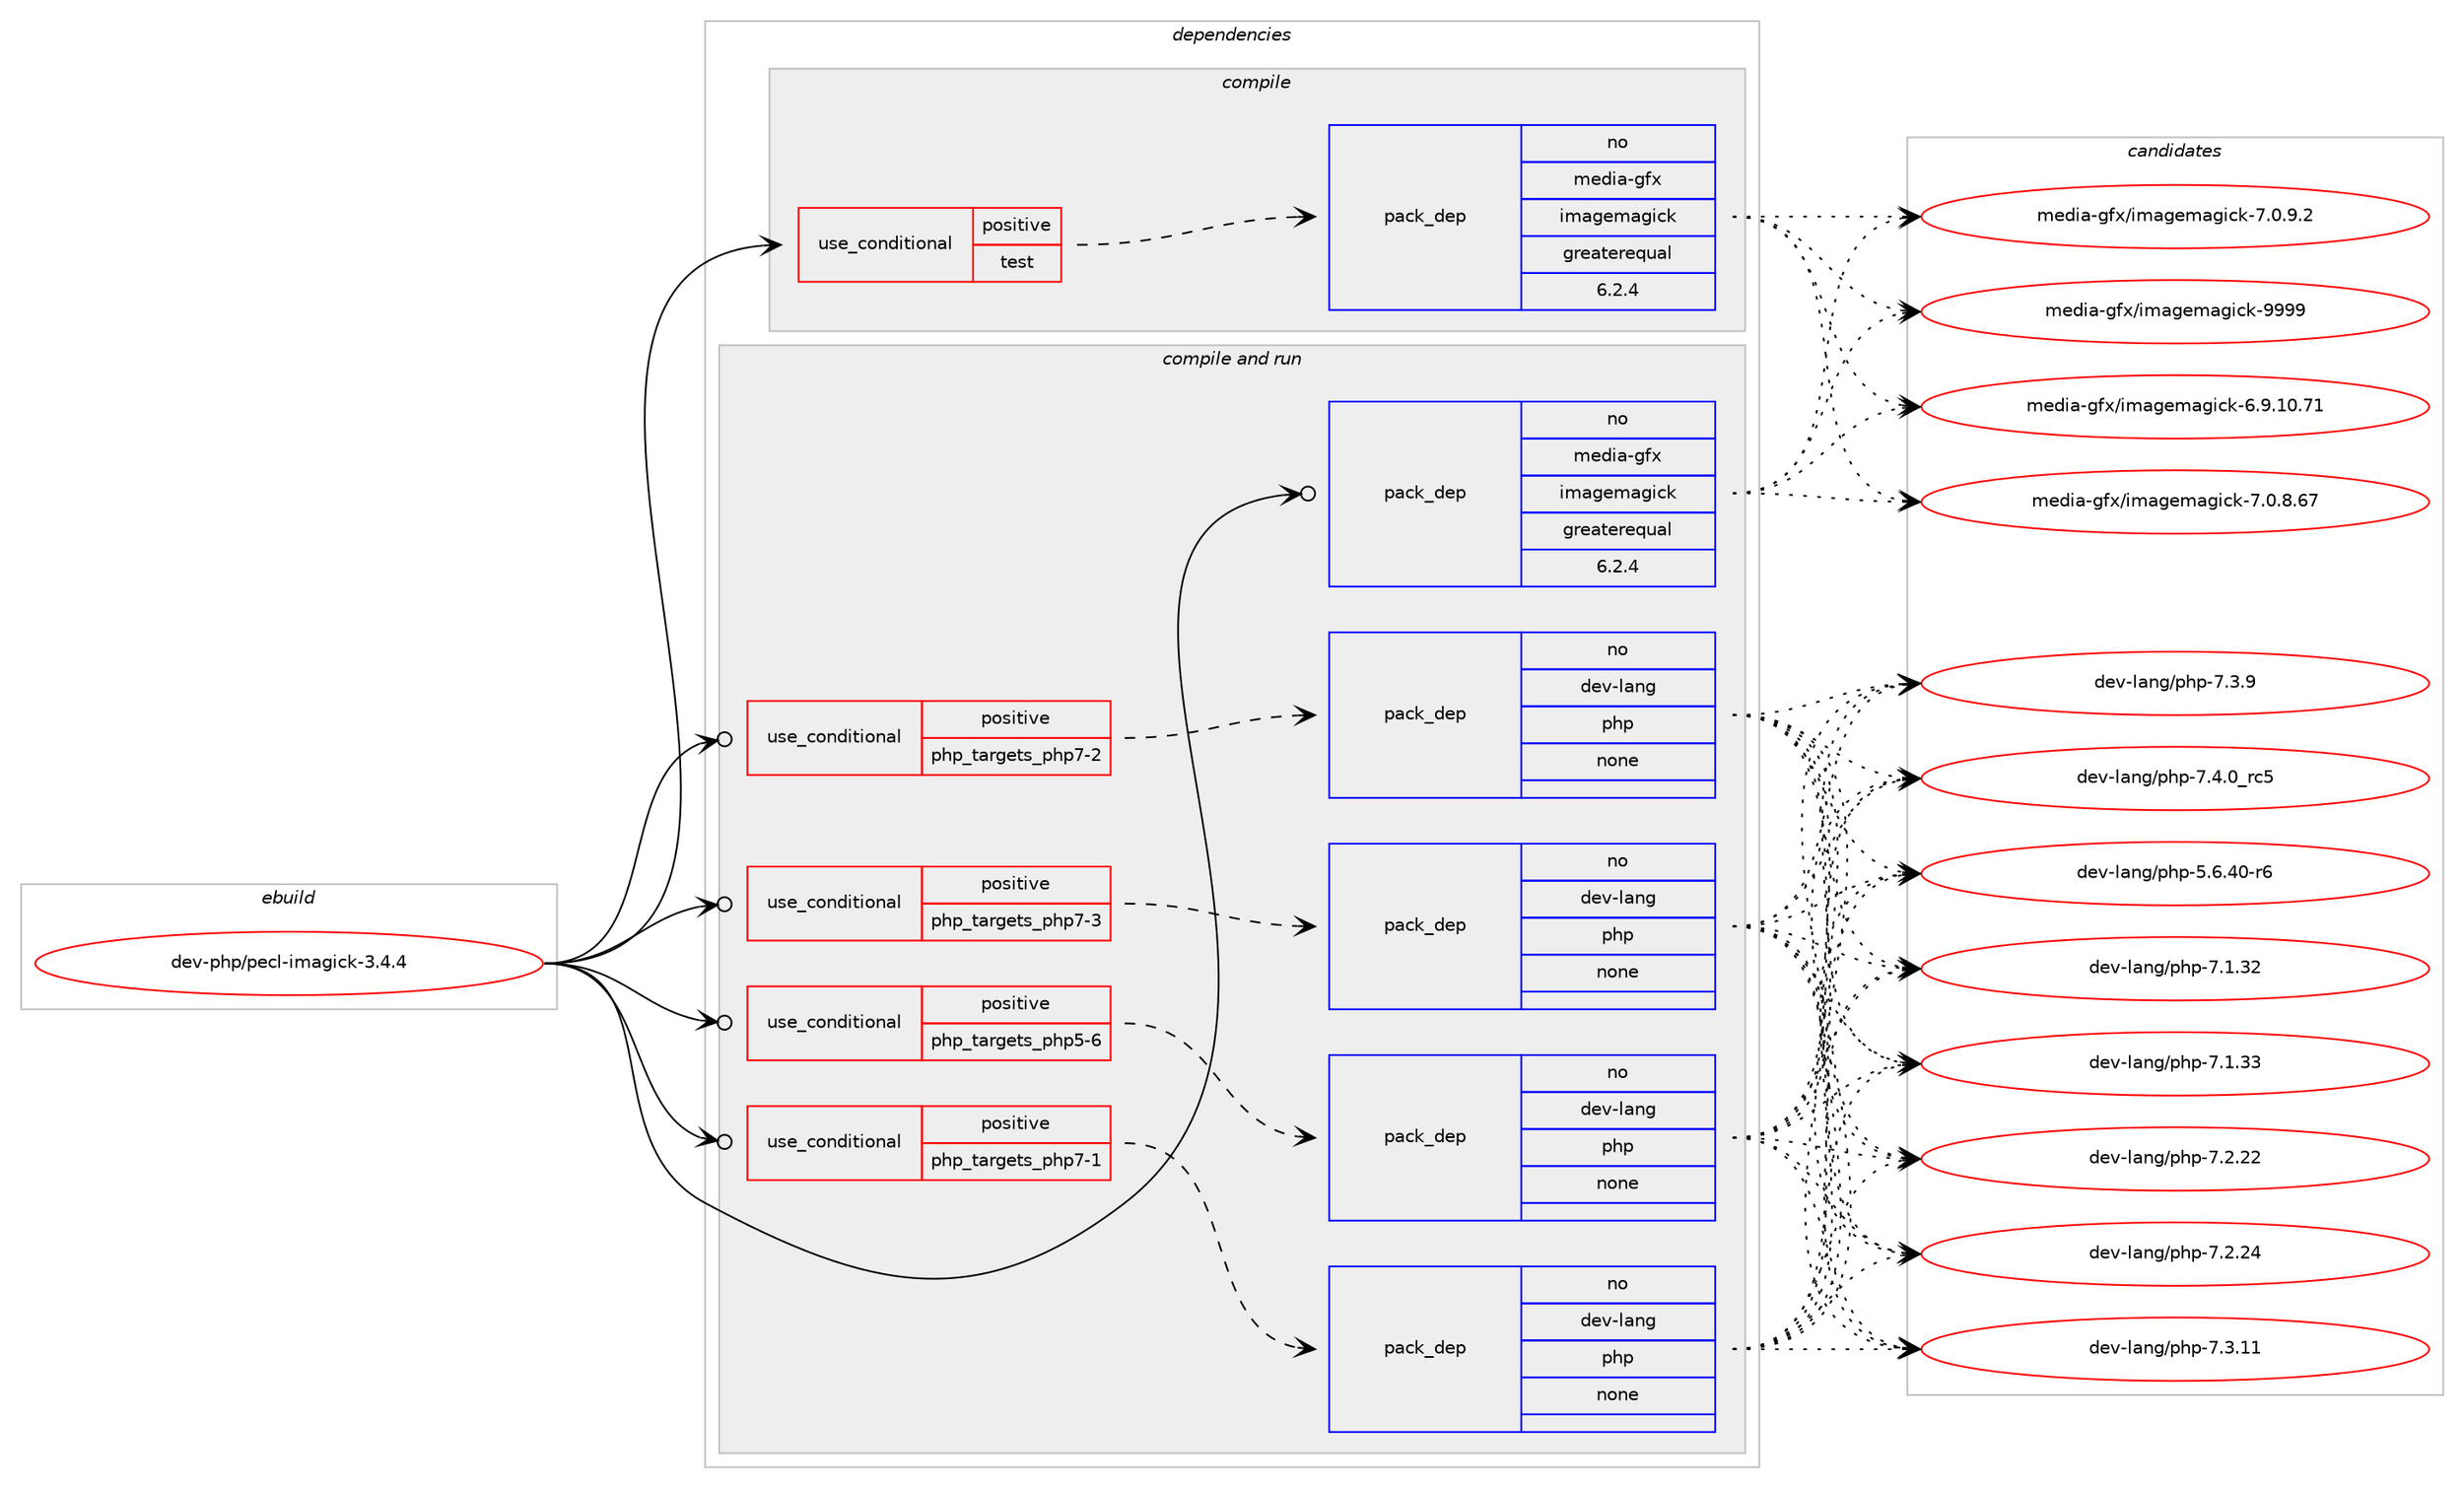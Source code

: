 digraph prolog {

# *************
# Graph options
# *************

newrank=true;
concentrate=true;
compound=true;
graph [rankdir=LR,fontname=Helvetica,fontsize=10,ranksep=1.5];#, ranksep=2.5, nodesep=0.2];
edge  [arrowhead=vee];
node  [fontname=Helvetica,fontsize=10];

# **********
# The ebuild
# **********

subgraph cluster_leftcol {
color=gray;
rank=same;
label=<<i>ebuild</i>>;
id [label="dev-php/pecl-imagick-3.4.4", color=red, width=4, href="../dev-php/pecl-imagick-3.4.4.svg"];
}

# ****************
# The dependencies
# ****************

subgraph cluster_midcol {
color=gray;
label=<<i>dependencies</i>>;
subgraph cluster_compile {
fillcolor="#eeeeee";
style=filled;
label=<<i>compile</i>>;
subgraph cond134939 {
dependency590184 [label=<<TABLE BORDER="0" CELLBORDER="1" CELLSPACING="0" CELLPADDING="4"><TR><TD ROWSPAN="3" CELLPADDING="10">use_conditional</TD></TR><TR><TD>positive</TD></TR><TR><TD>test</TD></TR></TABLE>>, shape=none, color=red];
subgraph pack443545 {
dependency590185 [label=<<TABLE BORDER="0" CELLBORDER="1" CELLSPACING="0" CELLPADDING="4" WIDTH="220"><TR><TD ROWSPAN="6" CELLPADDING="30">pack_dep</TD></TR><TR><TD WIDTH="110">no</TD></TR><TR><TD>media-gfx</TD></TR><TR><TD>imagemagick</TD></TR><TR><TD>greaterequal</TD></TR><TR><TD>6.2.4</TD></TR></TABLE>>, shape=none, color=blue];
}
dependency590184:e -> dependency590185:w [weight=20,style="dashed",arrowhead="vee"];
}
id:e -> dependency590184:w [weight=20,style="solid",arrowhead="vee"];
}
subgraph cluster_compileandrun {
fillcolor="#eeeeee";
style=filled;
label=<<i>compile and run</i>>;
subgraph cond134940 {
dependency590186 [label=<<TABLE BORDER="0" CELLBORDER="1" CELLSPACING="0" CELLPADDING="4"><TR><TD ROWSPAN="3" CELLPADDING="10">use_conditional</TD></TR><TR><TD>positive</TD></TR><TR><TD>php_targets_php5-6</TD></TR></TABLE>>, shape=none, color=red];
subgraph pack443546 {
dependency590187 [label=<<TABLE BORDER="0" CELLBORDER="1" CELLSPACING="0" CELLPADDING="4" WIDTH="220"><TR><TD ROWSPAN="6" CELLPADDING="30">pack_dep</TD></TR><TR><TD WIDTH="110">no</TD></TR><TR><TD>dev-lang</TD></TR><TR><TD>php</TD></TR><TR><TD>none</TD></TR><TR><TD></TD></TR></TABLE>>, shape=none, color=blue];
}
dependency590186:e -> dependency590187:w [weight=20,style="dashed",arrowhead="vee"];
}
id:e -> dependency590186:w [weight=20,style="solid",arrowhead="odotvee"];
subgraph cond134941 {
dependency590188 [label=<<TABLE BORDER="0" CELLBORDER="1" CELLSPACING="0" CELLPADDING="4"><TR><TD ROWSPAN="3" CELLPADDING="10">use_conditional</TD></TR><TR><TD>positive</TD></TR><TR><TD>php_targets_php7-1</TD></TR></TABLE>>, shape=none, color=red];
subgraph pack443547 {
dependency590189 [label=<<TABLE BORDER="0" CELLBORDER="1" CELLSPACING="0" CELLPADDING="4" WIDTH="220"><TR><TD ROWSPAN="6" CELLPADDING="30">pack_dep</TD></TR><TR><TD WIDTH="110">no</TD></TR><TR><TD>dev-lang</TD></TR><TR><TD>php</TD></TR><TR><TD>none</TD></TR><TR><TD></TD></TR></TABLE>>, shape=none, color=blue];
}
dependency590188:e -> dependency590189:w [weight=20,style="dashed",arrowhead="vee"];
}
id:e -> dependency590188:w [weight=20,style="solid",arrowhead="odotvee"];
subgraph cond134942 {
dependency590190 [label=<<TABLE BORDER="0" CELLBORDER="1" CELLSPACING="0" CELLPADDING="4"><TR><TD ROWSPAN="3" CELLPADDING="10">use_conditional</TD></TR><TR><TD>positive</TD></TR><TR><TD>php_targets_php7-2</TD></TR></TABLE>>, shape=none, color=red];
subgraph pack443548 {
dependency590191 [label=<<TABLE BORDER="0" CELLBORDER="1" CELLSPACING="0" CELLPADDING="4" WIDTH="220"><TR><TD ROWSPAN="6" CELLPADDING="30">pack_dep</TD></TR><TR><TD WIDTH="110">no</TD></TR><TR><TD>dev-lang</TD></TR><TR><TD>php</TD></TR><TR><TD>none</TD></TR><TR><TD></TD></TR></TABLE>>, shape=none, color=blue];
}
dependency590190:e -> dependency590191:w [weight=20,style="dashed",arrowhead="vee"];
}
id:e -> dependency590190:w [weight=20,style="solid",arrowhead="odotvee"];
subgraph cond134943 {
dependency590192 [label=<<TABLE BORDER="0" CELLBORDER="1" CELLSPACING="0" CELLPADDING="4"><TR><TD ROWSPAN="3" CELLPADDING="10">use_conditional</TD></TR><TR><TD>positive</TD></TR><TR><TD>php_targets_php7-3</TD></TR></TABLE>>, shape=none, color=red];
subgraph pack443549 {
dependency590193 [label=<<TABLE BORDER="0" CELLBORDER="1" CELLSPACING="0" CELLPADDING="4" WIDTH="220"><TR><TD ROWSPAN="6" CELLPADDING="30">pack_dep</TD></TR><TR><TD WIDTH="110">no</TD></TR><TR><TD>dev-lang</TD></TR><TR><TD>php</TD></TR><TR><TD>none</TD></TR><TR><TD></TD></TR></TABLE>>, shape=none, color=blue];
}
dependency590192:e -> dependency590193:w [weight=20,style="dashed",arrowhead="vee"];
}
id:e -> dependency590192:w [weight=20,style="solid",arrowhead="odotvee"];
subgraph pack443550 {
dependency590194 [label=<<TABLE BORDER="0" CELLBORDER="1" CELLSPACING="0" CELLPADDING="4" WIDTH="220"><TR><TD ROWSPAN="6" CELLPADDING="30">pack_dep</TD></TR><TR><TD WIDTH="110">no</TD></TR><TR><TD>media-gfx</TD></TR><TR><TD>imagemagick</TD></TR><TR><TD>greaterequal</TD></TR><TR><TD>6.2.4</TD></TR></TABLE>>, shape=none, color=blue];
}
id:e -> dependency590194:w [weight=20,style="solid",arrowhead="odotvee"];
}
subgraph cluster_run {
fillcolor="#eeeeee";
style=filled;
label=<<i>run</i>>;
}
}

# **************
# The candidates
# **************

subgraph cluster_choices {
rank=same;
color=gray;
label=<<i>candidates</i>>;

subgraph choice443545 {
color=black;
nodesep=1;
choice10910110010597451031021204710510997103101109971031059910745544657464948465549 [label="media-gfx/imagemagick-6.9.10.71", color=red, width=4,href="../media-gfx/imagemagick-6.9.10.71.svg"];
choice109101100105974510310212047105109971031011099710310599107455546484656465455 [label="media-gfx/imagemagick-7.0.8.67", color=red, width=4,href="../media-gfx/imagemagick-7.0.8.67.svg"];
choice1091011001059745103102120471051099710310110997103105991074555464846574650 [label="media-gfx/imagemagick-7.0.9.2", color=red, width=4,href="../media-gfx/imagemagick-7.0.9.2.svg"];
choice1091011001059745103102120471051099710310110997103105991074557575757 [label="media-gfx/imagemagick-9999", color=red, width=4,href="../media-gfx/imagemagick-9999.svg"];
dependency590185:e -> choice10910110010597451031021204710510997103101109971031059910745544657464948465549:w [style=dotted,weight="100"];
dependency590185:e -> choice109101100105974510310212047105109971031011099710310599107455546484656465455:w [style=dotted,weight="100"];
dependency590185:e -> choice1091011001059745103102120471051099710310110997103105991074555464846574650:w [style=dotted,weight="100"];
dependency590185:e -> choice1091011001059745103102120471051099710310110997103105991074557575757:w [style=dotted,weight="100"];
}
subgraph choice443546 {
color=black;
nodesep=1;
choice100101118451089711010347112104112455346544652484511454 [label="dev-lang/php-5.6.40-r6", color=red, width=4,href="../dev-lang/php-5.6.40-r6.svg"];
choice10010111845108971101034711210411245554649465150 [label="dev-lang/php-7.1.32", color=red, width=4,href="../dev-lang/php-7.1.32.svg"];
choice10010111845108971101034711210411245554649465151 [label="dev-lang/php-7.1.33", color=red, width=4,href="../dev-lang/php-7.1.33.svg"];
choice10010111845108971101034711210411245554650465050 [label="dev-lang/php-7.2.22", color=red, width=4,href="../dev-lang/php-7.2.22.svg"];
choice10010111845108971101034711210411245554650465052 [label="dev-lang/php-7.2.24", color=red, width=4,href="../dev-lang/php-7.2.24.svg"];
choice10010111845108971101034711210411245554651464949 [label="dev-lang/php-7.3.11", color=red, width=4,href="../dev-lang/php-7.3.11.svg"];
choice100101118451089711010347112104112455546514657 [label="dev-lang/php-7.3.9", color=red, width=4,href="../dev-lang/php-7.3.9.svg"];
choice100101118451089711010347112104112455546524648951149953 [label="dev-lang/php-7.4.0_rc5", color=red, width=4,href="../dev-lang/php-7.4.0_rc5.svg"];
dependency590187:e -> choice100101118451089711010347112104112455346544652484511454:w [style=dotted,weight="100"];
dependency590187:e -> choice10010111845108971101034711210411245554649465150:w [style=dotted,weight="100"];
dependency590187:e -> choice10010111845108971101034711210411245554649465151:w [style=dotted,weight="100"];
dependency590187:e -> choice10010111845108971101034711210411245554650465050:w [style=dotted,weight="100"];
dependency590187:e -> choice10010111845108971101034711210411245554650465052:w [style=dotted,weight="100"];
dependency590187:e -> choice10010111845108971101034711210411245554651464949:w [style=dotted,weight="100"];
dependency590187:e -> choice100101118451089711010347112104112455546514657:w [style=dotted,weight="100"];
dependency590187:e -> choice100101118451089711010347112104112455546524648951149953:w [style=dotted,weight="100"];
}
subgraph choice443547 {
color=black;
nodesep=1;
choice100101118451089711010347112104112455346544652484511454 [label="dev-lang/php-5.6.40-r6", color=red, width=4,href="../dev-lang/php-5.6.40-r6.svg"];
choice10010111845108971101034711210411245554649465150 [label="dev-lang/php-7.1.32", color=red, width=4,href="../dev-lang/php-7.1.32.svg"];
choice10010111845108971101034711210411245554649465151 [label="dev-lang/php-7.1.33", color=red, width=4,href="../dev-lang/php-7.1.33.svg"];
choice10010111845108971101034711210411245554650465050 [label="dev-lang/php-7.2.22", color=red, width=4,href="../dev-lang/php-7.2.22.svg"];
choice10010111845108971101034711210411245554650465052 [label="dev-lang/php-7.2.24", color=red, width=4,href="../dev-lang/php-7.2.24.svg"];
choice10010111845108971101034711210411245554651464949 [label="dev-lang/php-7.3.11", color=red, width=4,href="../dev-lang/php-7.3.11.svg"];
choice100101118451089711010347112104112455546514657 [label="dev-lang/php-7.3.9", color=red, width=4,href="../dev-lang/php-7.3.9.svg"];
choice100101118451089711010347112104112455546524648951149953 [label="dev-lang/php-7.4.0_rc5", color=red, width=4,href="../dev-lang/php-7.4.0_rc5.svg"];
dependency590189:e -> choice100101118451089711010347112104112455346544652484511454:w [style=dotted,weight="100"];
dependency590189:e -> choice10010111845108971101034711210411245554649465150:w [style=dotted,weight="100"];
dependency590189:e -> choice10010111845108971101034711210411245554649465151:w [style=dotted,weight="100"];
dependency590189:e -> choice10010111845108971101034711210411245554650465050:w [style=dotted,weight="100"];
dependency590189:e -> choice10010111845108971101034711210411245554650465052:w [style=dotted,weight="100"];
dependency590189:e -> choice10010111845108971101034711210411245554651464949:w [style=dotted,weight="100"];
dependency590189:e -> choice100101118451089711010347112104112455546514657:w [style=dotted,weight="100"];
dependency590189:e -> choice100101118451089711010347112104112455546524648951149953:w [style=dotted,weight="100"];
}
subgraph choice443548 {
color=black;
nodesep=1;
choice100101118451089711010347112104112455346544652484511454 [label="dev-lang/php-5.6.40-r6", color=red, width=4,href="../dev-lang/php-5.6.40-r6.svg"];
choice10010111845108971101034711210411245554649465150 [label="dev-lang/php-7.1.32", color=red, width=4,href="../dev-lang/php-7.1.32.svg"];
choice10010111845108971101034711210411245554649465151 [label="dev-lang/php-7.1.33", color=red, width=4,href="../dev-lang/php-7.1.33.svg"];
choice10010111845108971101034711210411245554650465050 [label="dev-lang/php-7.2.22", color=red, width=4,href="../dev-lang/php-7.2.22.svg"];
choice10010111845108971101034711210411245554650465052 [label="dev-lang/php-7.2.24", color=red, width=4,href="../dev-lang/php-7.2.24.svg"];
choice10010111845108971101034711210411245554651464949 [label="dev-lang/php-7.3.11", color=red, width=4,href="../dev-lang/php-7.3.11.svg"];
choice100101118451089711010347112104112455546514657 [label="dev-lang/php-7.3.9", color=red, width=4,href="../dev-lang/php-7.3.9.svg"];
choice100101118451089711010347112104112455546524648951149953 [label="dev-lang/php-7.4.0_rc5", color=red, width=4,href="../dev-lang/php-7.4.0_rc5.svg"];
dependency590191:e -> choice100101118451089711010347112104112455346544652484511454:w [style=dotted,weight="100"];
dependency590191:e -> choice10010111845108971101034711210411245554649465150:w [style=dotted,weight="100"];
dependency590191:e -> choice10010111845108971101034711210411245554649465151:w [style=dotted,weight="100"];
dependency590191:e -> choice10010111845108971101034711210411245554650465050:w [style=dotted,weight="100"];
dependency590191:e -> choice10010111845108971101034711210411245554650465052:w [style=dotted,weight="100"];
dependency590191:e -> choice10010111845108971101034711210411245554651464949:w [style=dotted,weight="100"];
dependency590191:e -> choice100101118451089711010347112104112455546514657:w [style=dotted,weight="100"];
dependency590191:e -> choice100101118451089711010347112104112455546524648951149953:w [style=dotted,weight="100"];
}
subgraph choice443549 {
color=black;
nodesep=1;
choice100101118451089711010347112104112455346544652484511454 [label="dev-lang/php-5.6.40-r6", color=red, width=4,href="../dev-lang/php-5.6.40-r6.svg"];
choice10010111845108971101034711210411245554649465150 [label="dev-lang/php-7.1.32", color=red, width=4,href="../dev-lang/php-7.1.32.svg"];
choice10010111845108971101034711210411245554649465151 [label="dev-lang/php-7.1.33", color=red, width=4,href="../dev-lang/php-7.1.33.svg"];
choice10010111845108971101034711210411245554650465050 [label="dev-lang/php-7.2.22", color=red, width=4,href="../dev-lang/php-7.2.22.svg"];
choice10010111845108971101034711210411245554650465052 [label="dev-lang/php-7.2.24", color=red, width=4,href="../dev-lang/php-7.2.24.svg"];
choice10010111845108971101034711210411245554651464949 [label="dev-lang/php-7.3.11", color=red, width=4,href="../dev-lang/php-7.3.11.svg"];
choice100101118451089711010347112104112455546514657 [label="dev-lang/php-7.3.9", color=red, width=4,href="../dev-lang/php-7.3.9.svg"];
choice100101118451089711010347112104112455546524648951149953 [label="dev-lang/php-7.4.0_rc5", color=red, width=4,href="../dev-lang/php-7.4.0_rc5.svg"];
dependency590193:e -> choice100101118451089711010347112104112455346544652484511454:w [style=dotted,weight="100"];
dependency590193:e -> choice10010111845108971101034711210411245554649465150:w [style=dotted,weight="100"];
dependency590193:e -> choice10010111845108971101034711210411245554649465151:w [style=dotted,weight="100"];
dependency590193:e -> choice10010111845108971101034711210411245554650465050:w [style=dotted,weight="100"];
dependency590193:e -> choice10010111845108971101034711210411245554650465052:w [style=dotted,weight="100"];
dependency590193:e -> choice10010111845108971101034711210411245554651464949:w [style=dotted,weight="100"];
dependency590193:e -> choice100101118451089711010347112104112455546514657:w [style=dotted,weight="100"];
dependency590193:e -> choice100101118451089711010347112104112455546524648951149953:w [style=dotted,weight="100"];
}
subgraph choice443550 {
color=black;
nodesep=1;
choice10910110010597451031021204710510997103101109971031059910745544657464948465549 [label="media-gfx/imagemagick-6.9.10.71", color=red, width=4,href="../media-gfx/imagemagick-6.9.10.71.svg"];
choice109101100105974510310212047105109971031011099710310599107455546484656465455 [label="media-gfx/imagemagick-7.0.8.67", color=red, width=4,href="../media-gfx/imagemagick-7.0.8.67.svg"];
choice1091011001059745103102120471051099710310110997103105991074555464846574650 [label="media-gfx/imagemagick-7.0.9.2", color=red, width=4,href="../media-gfx/imagemagick-7.0.9.2.svg"];
choice1091011001059745103102120471051099710310110997103105991074557575757 [label="media-gfx/imagemagick-9999", color=red, width=4,href="../media-gfx/imagemagick-9999.svg"];
dependency590194:e -> choice10910110010597451031021204710510997103101109971031059910745544657464948465549:w [style=dotted,weight="100"];
dependency590194:e -> choice109101100105974510310212047105109971031011099710310599107455546484656465455:w [style=dotted,weight="100"];
dependency590194:e -> choice1091011001059745103102120471051099710310110997103105991074555464846574650:w [style=dotted,weight="100"];
dependency590194:e -> choice1091011001059745103102120471051099710310110997103105991074557575757:w [style=dotted,weight="100"];
}
}

}
